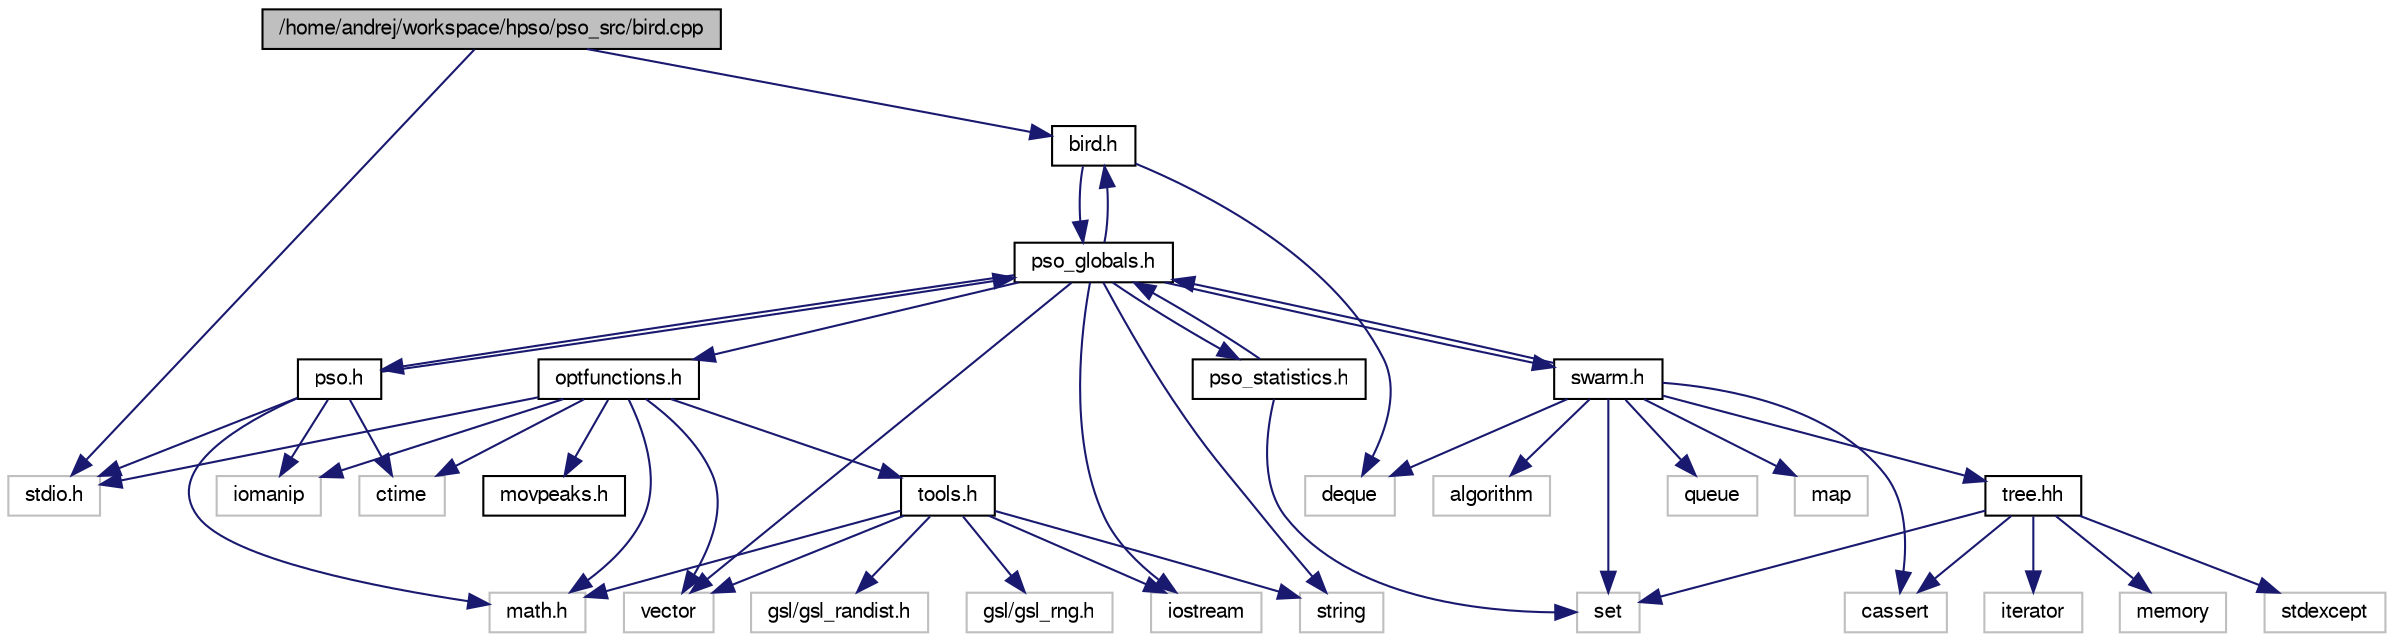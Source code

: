 digraph G
{
  bgcolor="transparent";
  edge [fontname="FreeSans",fontsize=10,labelfontname="FreeSans",labelfontsize=10];
  node [fontname="FreeSans",fontsize=10,shape=record];
  Node1 [label="/home/andrej/workspace/hpso/pso_src/bird.cpp",height=0.2,width=0.4,color="black", fillcolor="grey75", style="filled" fontcolor="black"];
  Node1 -> Node2 [color="midnightblue",fontsize=10,style="solid"];
  Node2 [label="bird.h",height=0.2,width=0.4,color="black",URL="$bird_8h.html"];
  Node2 -> Node3 [color="midnightblue",fontsize=10,style="solid"];
  Node3 [label="pso_globals.h",height=0.2,width=0.4,color="black",URL="$pso__globals_8h.html"];
  Node3 -> Node4 [color="midnightblue",fontsize=10,style="solid"];
  Node4 [label="string",height=0.2,width=0.4,color="grey75"];
  Node3 -> Node5 [color="midnightblue",fontsize=10,style="solid"];
  Node5 [label="vector",height=0.2,width=0.4,color="grey75"];
  Node3 -> Node6 [color="midnightblue",fontsize=10,style="solid"];
  Node6 [label="iostream",height=0.2,width=0.4,color="grey75"];
  Node3 -> Node7 [color="midnightblue",fontsize=10,style="solid"];
  Node7 [label="optfunctions.h",height=0.2,width=0.4,color="black",URL="$optfunctions_8h.html"];
  Node7 -> Node8 [color="midnightblue",fontsize=10,style="solid"];
  Node8 [label="stdio.h",height=0.2,width=0.4,color="grey75"];
  Node7 -> Node9 [color="midnightblue",fontsize=10,style="solid"];
  Node9 [label="math.h",height=0.2,width=0.4,color="grey75"];
  Node7 -> Node10 [color="midnightblue",fontsize=10,style="solid"];
  Node10 [label="ctime",height=0.2,width=0.4,color="grey75"];
  Node7 -> Node11 [color="midnightblue",fontsize=10,style="solid"];
  Node11 [label="iomanip",height=0.2,width=0.4,color="grey75"];
  Node7 -> Node5 [color="midnightblue",fontsize=10,style="solid"];
  Node7 -> Node12 [color="midnightblue",fontsize=10,style="solid"];
  Node12 [label="tools.h",height=0.2,width=0.4,color="black",URL="$tools_8h.html"];
  Node12 -> Node6 [color="midnightblue",fontsize=10,style="solid"];
  Node12 -> Node4 [color="midnightblue",fontsize=10,style="solid"];
  Node12 -> Node5 [color="midnightblue",fontsize=10,style="solid"];
  Node12 -> Node13 [color="midnightblue",fontsize=10,style="solid"];
  Node13 [label="gsl/gsl_rng.h",height=0.2,width=0.4,color="grey75"];
  Node12 -> Node14 [color="midnightblue",fontsize=10,style="solid"];
  Node14 [label="gsl/gsl_randist.h",height=0.2,width=0.4,color="grey75"];
  Node12 -> Node9 [color="midnightblue",fontsize=10,style="solid"];
  Node7 -> Node15 [color="midnightblue",fontsize=10,style="solid"];
  Node15 [label="movpeaks.h",height=0.2,width=0.4,color="black",URL="$movpeaks_8h.html"];
  Node3 -> Node16 [color="midnightblue",fontsize=10,style="solid"];
  Node16 [label="pso.h",height=0.2,width=0.4,color="black",URL="$pso_8h.html"];
  Node16 -> Node8 [color="midnightblue",fontsize=10,style="solid"];
  Node16 -> Node9 [color="midnightblue",fontsize=10,style="solid"];
  Node16 -> Node10 [color="midnightblue",fontsize=10,style="solid"];
  Node16 -> Node11 [color="midnightblue",fontsize=10,style="solid"];
  Node16 -> Node3 [color="midnightblue",fontsize=10,style="solid"];
  Node3 -> Node17 [color="midnightblue",fontsize=10,style="solid"];
  Node17 [label="pso_statistics.h",height=0.2,width=0.4,color="black",URL="$pso__statistics_8h.html"];
  Node17 -> Node18 [color="midnightblue",fontsize=10,style="solid"];
  Node18 [label="set",height=0.2,width=0.4,color="grey75"];
  Node17 -> Node3 [color="midnightblue",fontsize=10,style="solid"];
  Node3 -> Node19 [color="midnightblue",fontsize=10,style="solid"];
  Node19 [label="swarm.h",height=0.2,width=0.4,color="black",URL="$swarm_8h.html"];
  Node19 -> Node20 [color="midnightblue",fontsize=10,style="solid"];
  Node20 [label="tree.hh",height=0.2,width=0.4,color="black",URL="$tree_8hh.html"];
  Node20 -> Node21 [color="midnightblue",fontsize=10,style="solid"];
  Node21 [label="cassert",height=0.2,width=0.4,color="grey75"];
  Node20 -> Node22 [color="midnightblue",fontsize=10,style="solid"];
  Node22 [label="memory",height=0.2,width=0.4,color="grey75"];
  Node20 -> Node23 [color="midnightblue",fontsize=10,style="solid"];
  Node23 [label="stdexcept",height=0.2,width=0.4,color="grey75"];
  Node20 -> Node24 [color="midnightblue",fontsize=10,style="solid"];
  Node24 [label="iterator",height=0.2,width=0.4,color="grey75"];
  Node20 -> Node18 [color="midnightblue",fontsize=10,style="solid"];
  Node19 -> Node25 [color="midnightblue",fontsize=10,style="solid"];
  Node25 [label="deque",height=0.2,width=0.4,color="grey75"];
  Node19 -> Node26 [color="midnightblue",fontsize=10,style="solid"];
  Node26 [label="queue",height=0.2,width=0.4,color="grey75"];
  Node19 -> Node18 [color="midnightblue",fontsize=10,style="solid"];
  Node19 -> Node27 [color="midnightblue",fontsize=10,style="solid"];
  Node27 [label="map",height=0.2,width=0.4,color="grey75"];
  Node19 -> Node28 [color="midnightblue",fontsize=10,style="solid"];
  Node28 [label="algorithm",height=0.2,width=0.4,color="grey75"];
  Node19 -> Node21 [color="midnightblue",fontsize=10,style="solid"];
  Node19 -> Node3 [color="midnightblue",fontsize=10,style="solid"];
  Node3 -> Node2 [color="midnightblue",fontsize=10,style="solid"];
  Node2 -> Node25 [color="midnightblue",fontsize=10,style="solid"];
  Node1 -> Node8 [color="midnightblue",fontsize=10,style="solid"];
}
